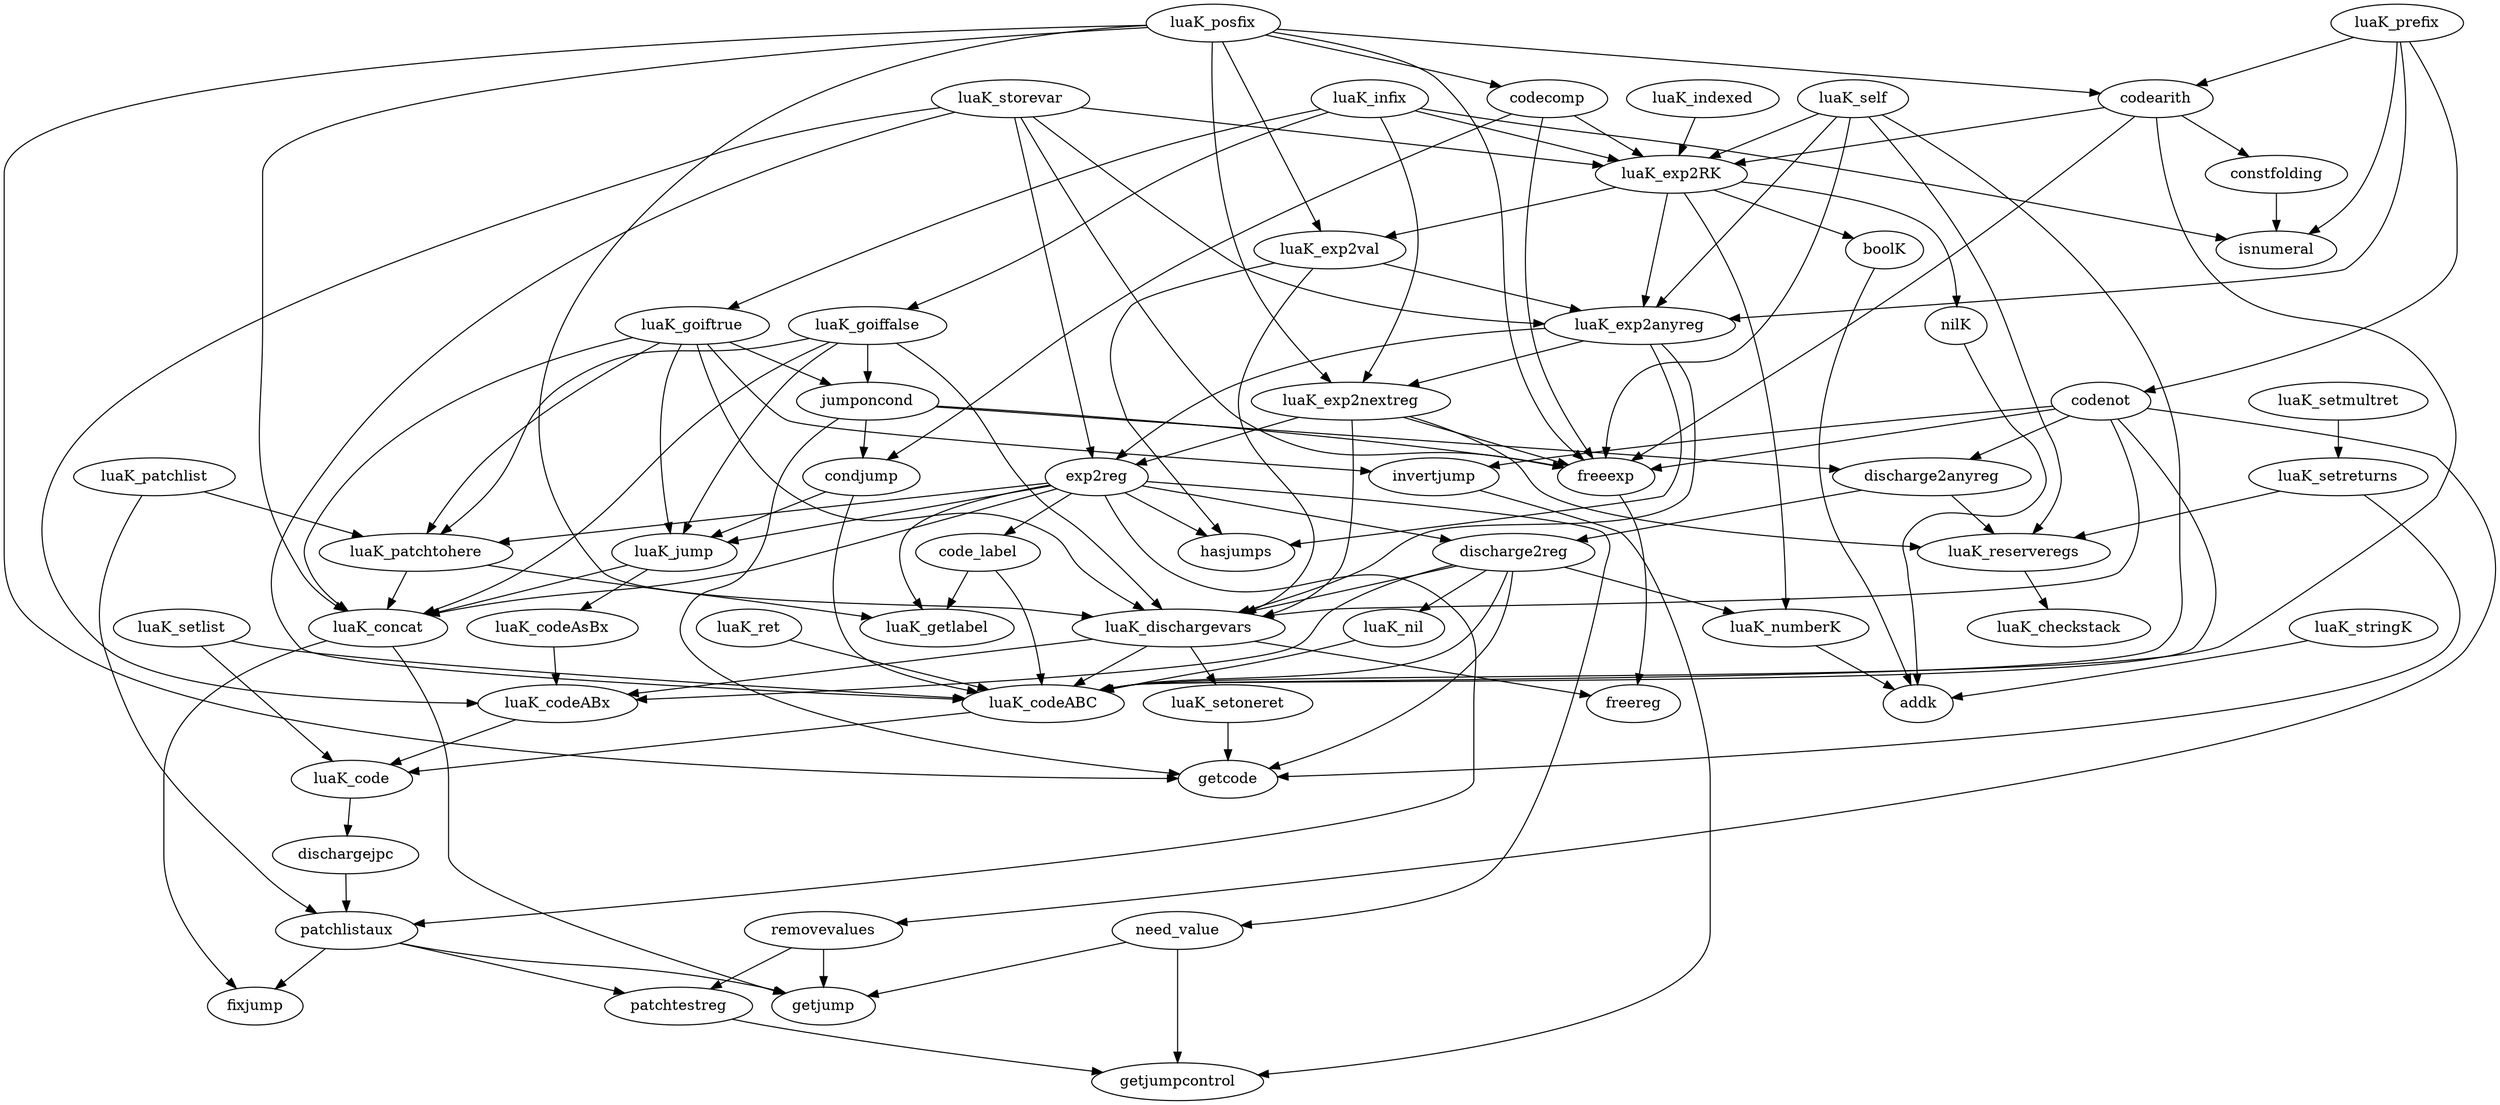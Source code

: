 digraph lcode {
//rankdir=LR; //TB

//node[fontname="PMingLiu"]
//edge[fontname="PMingLiu"]


"luaK_codeAsBx" -> "luaK_codeABx"
"luaK_storevar" -> "luaK_codeABx"
"discharge2reg" -> "luaK_codeABx"
"luaK_dischargevars" -> "luaK_codeABx"

"luaK_setlist" -> "luaK_codeABC"
"codearith" -> "luaK_codeABC"
"codenot" -> "luaK_codeABC"
"luaK_self" -> "luaK_codeABC"
"luaK_storevar" -> "luaK_codeABC"
"discharge2reg" -> "luaK_codeABC"
"code_label" -> "luaK_codeABC"
"luaK_dischargevars" -> "luaK_codeABC"
"condjump" -> "luaK_codeABC"
"luaK_ret" -> "luaK_codeABC"
"luaK_nil" -> "luaK_codeABC"

"luaK_setlist" -> "luaK_code"
"luaK_codeABx" -> "luaK_code"
"luaK_codeABC" -> "luaK_code"

"luaK_posfix" -> "codecomp"

"luaK_posfix" -> "codearith"
"luaK_prefix" -> "codearith"

"codearith" -> "constfolding"

"luaK_prefix" -> "codenot"

"luaK_infix" -> "luaK_goiffalse"

"luaK_infix" -> "luaK_goiftrue"

"luaK_goiffalse" -> "jumponcond"
"luaK_goiftrue" -> "jumponcond"

"codenot" -> "invertjump"
"luaK_goiftrue" -> "invertjump"

"luaK_infix" -> "luaK_exp2RK"
"codecomp" -> "luaK_exp2RK"
"codearith" -> "luaK_exp2RK"
"luaK_indexed" -> "luaK_exp2RK"
"luaK_self" -> "luaK_exp2RK"
"luaK_storevar" -> "luaK_exp2RK"

"luaK_posfix" -> "luaK_exp2val"
"luaK_exp2RK" -> "luaK_exp2val"

"luaK_prefix" -> "luaK_exp2anyreg"
"luaK_self" -> "luaK_exp2anyreg"
"luaK_storevar" -> "luaK_exp2anyreg"
"luaK_exp2RK" -> "luaK_exp2anyreg"
"luaK_exp2val" -> "luaK_exp2anyreg"

"luaK_posfix" -> "luaK_exp2nextreg"
"luaK_infix" -> "luaK_exp2nextreg"
"luaK_exp2anyreg" -> "luaK_exp2nextreg"

"luaK_storevar" -> "exp2reg"
"luaK_exp2anyreg" -> "exp2reg"
"luaK_exp2nextreg" -> "exp2reg"

"codenot" -> "discharge2anyreg"
"jumponcond" -> "discharge2anyreg"

"exp2reg" -> "discharge2reg"
"discharge2anyreg" -> "discharge2reg"

"exp2reg" -> "code_label"

"luaK_posfix" -> "luaK_dischargevars"
//"luaK_posfix" -> "luaK_dischargevars"
"codenot" -> "luaK_dischargevars"
"luaK_goiffalse" -> "luaK_dischargevars"
"luaK_goiftrue" -> "luaK_dischargevars"
"luaK_exp2val" -> "luaK_dischargevars"
"luaK_exp2anyreg" -> "luaK_dischargevars"
"luaK_exp2nextreg" -> "luaK_dischargevars"
"discharge2reg" -> "luaK_dischargevars"

"luaK_dischargevars" -> "luaK_setoneret"

"luaK_setmultret" -> "luaK_setreturns"

"luaK_exp2RK" -> "nilK"

"luaK_exp2RK" -> "boolK"

"luaK_exp2RK" -> "luaK_numberK"
"discharge2reg" -> "luaK_numberK"

"nilK" -> "addk"
"boolK" -> "addk"
"luaK_numberK" -> "addk"
"luaK_stringK" -> "addk"

"luaK_posfix" -> "freeexp"
"codecomp" -> "freeexp"
"codearith" -> "freeexp"
"codenot" -> "freeexp"
"jumponcond" -> "freeexp"
"luaK_self" -> "freeexp"
"luaK_storevar" -> "freeexp"
"luaK_exp2nextreg" -> "freeexp"

"luaK_dischargevars" -> "freereg"
"freeexp" -> "freereg"

"luaK_self" -> "luaK_reserveregs"
"luaK_exp2nextreg" -> "luaK_reserveregs"
"discharge2anyreg" -> "luaK_reserveregs"
"luaK_setreturns" -> "luaK_reserveregs"

"luaK_reserveregs" -> "luaK_checkstack"

"luaK_posfix" -> "luaK_concat"
//"luaK_posfix" -> "luaK_concat"
"luaK_goiffalse" -> "luaK_concat"
"luaK_goiftrue" -> "luaK_concat"
"exp2reg" -> "luaK_concat"
"luaK_patchtohere" -> "luaK_concat"
"luaK_jump" -> "luaK_concat"

"luaK_goiffalse" -> "luaK_patchtohere"
"luaK_goiftrue" -> "luaK_patchtohere"
"exp2reg" -> "luaK_patchtohere"
"luaK_patchlist" -> "luaK_patchtohere"

"luaK_code" -> "dischargejpc"

"exp2reg" -> "patchlistaux"
"luaK_patchlist" -> "patchlistaux"
"dischargejpc" -> "patchlistaux"

"codenot" -> "removevalues"

"patchlistaux" -> "patchtestreg"
"removevalues" -> "patchtestreg"

"exp2reg" -> "need_value"

"invertjump" -> "getjumpcontrol"
"patchtestreg" -> "getjumpcontrol"
"need_value" -> "getjumpcontrol"

"luaK_concat" -> "getjump"
"patchlistaux" -> "getjump"
"removevalues" -> "getjump"
"need_value" -> "getjump"

"exp2reg" -> "luaK_getlabel"
"code_label" -> "luaK_getlabel"
"luaK_patchtohere" -> "luaK_getlabel"

"luaK_concat" -> "fixjump"
"patchlistaux" -> "fixjump"

"codecomp" -> "condjump"
"jumponcond" -> "condjump"

"luaK_goiffalse" -> "luaK_jump"
"luaK_goiftrue" -> "luaK_jump"
"exp2reg" -> "luaK_jump"
"condjump" -> "luaK_jump"

"discharge2reg" -> "luaK_nil"

"luaK_infix" -> "isnumeral"
"luaK_prefix" -> "isnumeral"
"constfolding" -> "isnumeral"

"luaK_exp2val" -> "hasjumps"
"luaK_exp2anyreg" -> "hasjumps"
"exp2reg" -> "hasjumps"

"luaK_jump" -> "luaK_codeAsBx"

"luaK_posfix" -> "getcode"
"jumponcond" -> "getcode"
"discharge2reg" -> "getcode"
"luaK_setoneret" -> "getcode"
"luaK_setreturns" -> "getcode"
}
